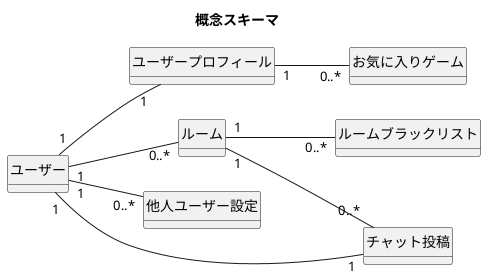 @startuml
title 概念スキーマ
!define table(x) class x
!define primary_key(x) - x
left to right direction
hide circle
hide methods

table(ユーザー) {
}

table(ユーザープロフィール) {
}

table(お気に入りゲーム) {
}

table(ルーム) {
}

table(他人ユーザー設定) {
}

table(ルームブラックリスト) {
}

table(チャット投稿) {
}

ユーザー "1" -- "1" ユーザープロフィール
ユーザー "1" -- "0..*" ルーム
ユーザー "1" -- "0..*" 他人ユーザー設定
ユーザープロフィール "1" -- "0..*" お気に入りゲーム
ルーム "1" -- "0..*" ルームブラックリスト
ルーム "1" -- "0..*" チャット投稿
チャット投稿 "1" -- "1" ユーザー

@enduml